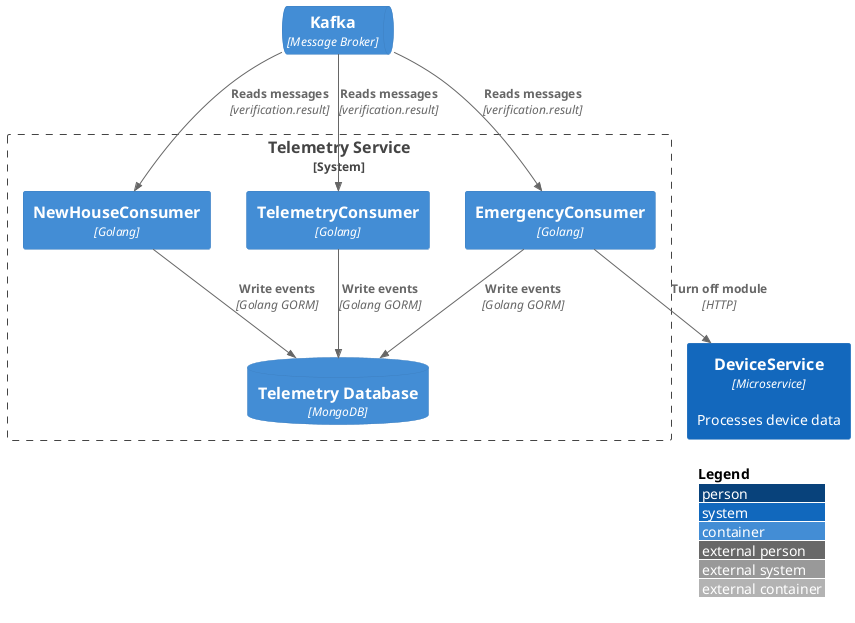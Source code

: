@startuml
!include <C4/C4_Container>

LAYOUT_WITH_LEGEND()

System_Boundary(telemetry_service_boundary, "Telemetry Service") {
    Container(emergency_consumer, "EmergencyConsumer", "Golang", "")
    Container(new_house_consumer, "NewHouseConsumer", "Golang", "")
    Container(telemetry_consumer, "TelemetryConsumer", "Golang", "")

    ContainerDb(mongo_db, "Telemetry Database", "MongoDB", "")
}

ContainerQueue(kafka_broker, "Kafka", "Message Broker", "")
Container(device_service, "DeviceService", "Microservice", "Processes device data") #1368bd

Rel(emergency_consumer, mongo_db, "Write events", "Golang GORM")
Rel(emergency_consumer, device_service, "Turn off module", "HTTP")
Rel(new_house_consumer, mongo_db, "Write events", "Golang GORM")
Rel(telemetry_consumer, mongo_db, "Write events", "Golang GORM")

Rel(kafka_broker, emergency_consumer, "Reads messages", "verification.result")
Rel(kafka_broker, new_house_consumer, "Reads messages", "verification.result")
Rel(kafka_broker, telemetry_consumer, "Reads messages", "verification.result")

@enduml

